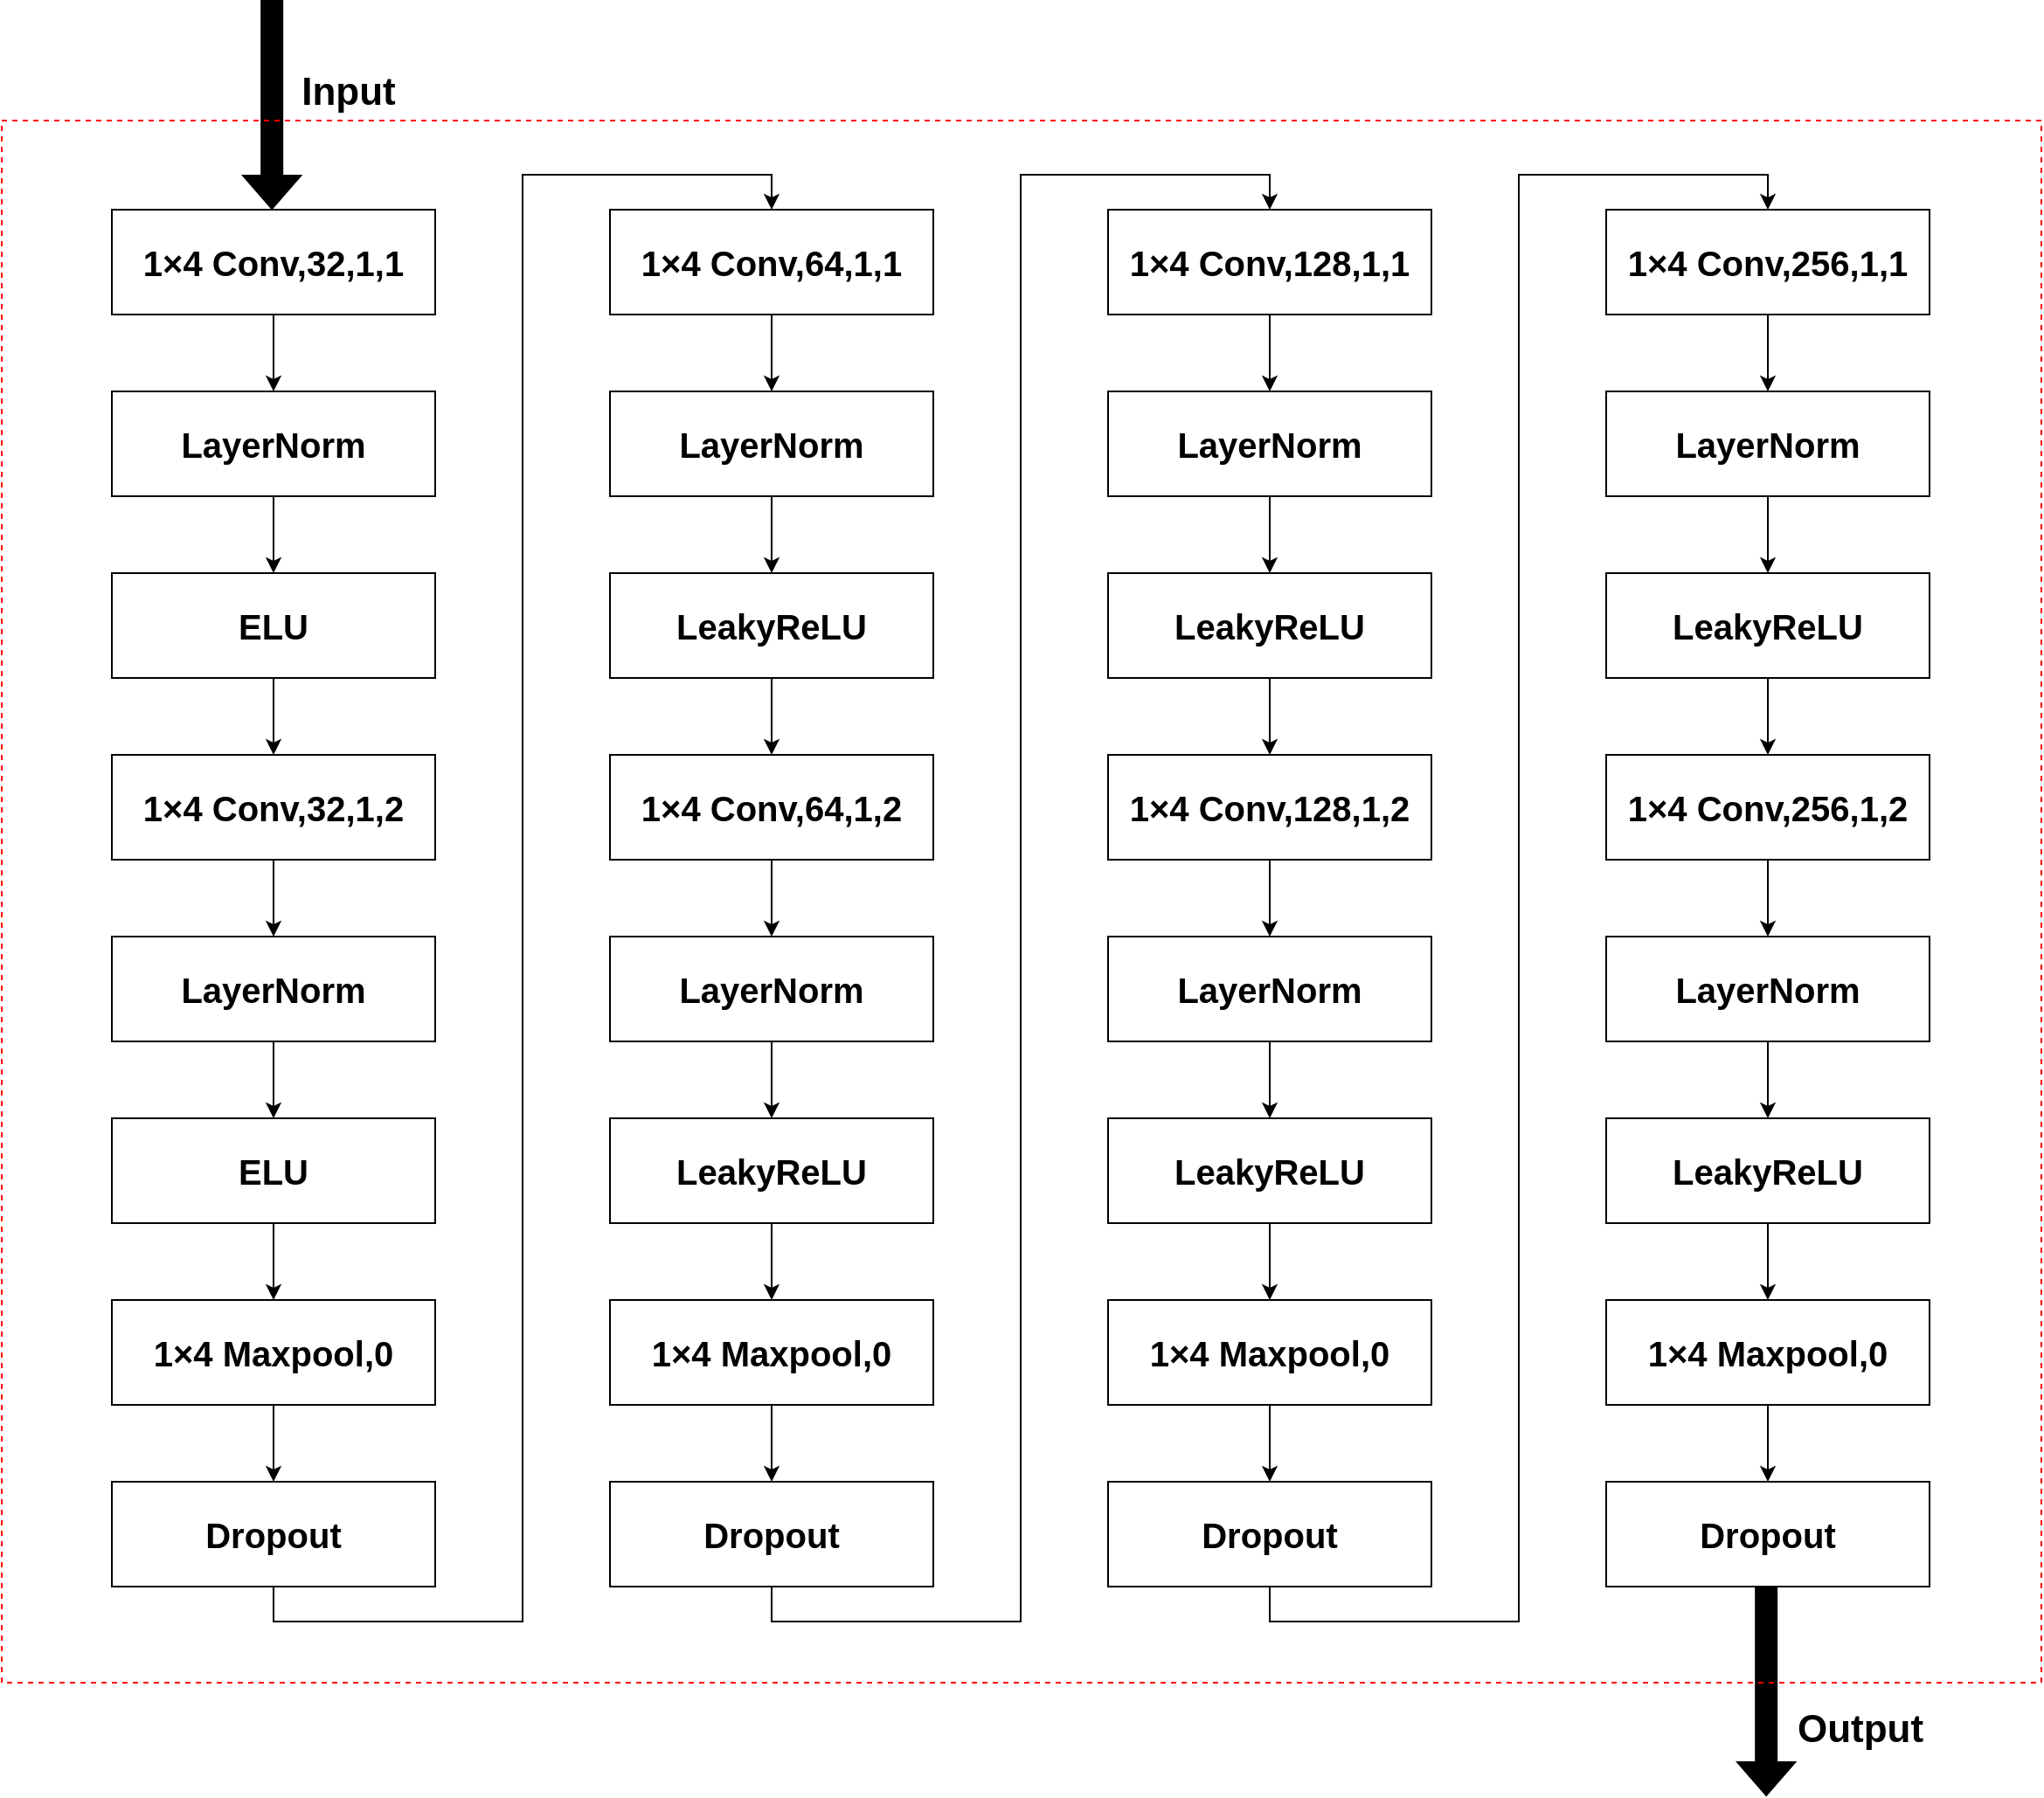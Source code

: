 <mxfile version="24.1.0" type="github">
  <diagram name="第 1 页" id="6DrWbeyX54Hoq6Tx1pMQ">
    <mxGraphModel dx="2500" dy="1478" grid="0" gridSize="10" guides="1" tooltips="1" connect="1" arrows="1" fold="1" page="0" pageScale="1" pageWidth="827" pageHeight="1169" math="0" shadow="0">
      <root>
        <mxCell id="0" />
        <mxCell id="1" parent="0" />
        <mxCell id="KZBWOpLFLfcfZ-j2mW6E-1" value="&lt;b&gt;&lt;font style=&quot;font-size: 20px;&quot;&gt;1&lt;/font&gt;&lt;/b&gt;&lt;span&gt;&lt;b&gt;&lt;font style=&quot;font-size: 20px;&quot;&gt;×&lt;/font&gt;&lt;/b&gt;&lt;/span&gt;&lt;b&gt;&lt;font style=&quot;font-size: 20px;&quot;&gt;4 Conv,32,1,1&lt;/font&gt;&lt;/b&gt;" style="rounded=0;whiteSpace=wrap;html=1;" vertex="1" parent="1">
          <mxGeometry x="29" y="95" width="185" height="60" as="geometry" />
        </mxCell>
        <mxCell id="KZBWOpLFLfcfZ-j2mW6E-10" style="edgeStyle=orthogonalEdgeStyle;rounded=0;orthogonalLoop=1;jettySize=auto;html=1;exitX=0.5;exitY=1;exitDx=0;exitDy=0;entryX=0.5;entryY=0;entryDx=0;entryDy=0;" edge="1" parent="1" source="KZBWOpLFLfcfZ-j2mW6E-2" target="KZBWOpLFLfcfZ-j2mW6E-3">
          <mxGeometry relative="1" as="geometry" />
        </mxCell>
        <mxCell id="KZBWOpLFLfcfZ-j2mW6E-2" value="&lt;b&gt;&lt;font style=&quot;font-size: 20px;&quot;&gt;LayerNorm&lt;/font&gt;&lt;/b&gt;" style="rounded=0;whiteSpace=wrap;html=1;" vertex="1" parent="1">
          <mxGeometry x="29" y="199" width="185" height="60" as="geometry" />
        </mxCell>
        <mxCell id="KZBWOpLFLfcfZ-j2mW6E-12" style="edgeStyle=orthogonalEdgeStyle;rounded=0;orthogonalLoop=1;jettySize=auto;html=1;exitX=0.5;exitY=1;exitDx=0;exitDy=0;entryX=0.5;entryY=0;entryDx=0;entryDy=0;" edge="1" parent="1" source="KZBWOpLFLfcfZ-j2mW6E-3" target="KZBWOpLFLfcfZ-j2mW6E-4">
          <mxGeometry relative="1" as="geometry" />
        </mxCell>
        <mxCell id="KZBWOpLFLfcfZ-j2mW6E-3" value="&lt;font style=&quot;font-size: 20px;&quot;&gt;&lt;b&gt;ELU&lt;/b&gt;&lt;/font&gt;" style="rounded=0;whiteSpace=wrap;html=1;" vertex="1" parent="1">
          <mxGeometry x="29" y="303" width="185" height="60" as="geometry" />
        </mxCell>
        <mxCell id="KZBWOpLFLfcfZ-j2mW6E-13" style="edgeStyle=orthogonalEdgeStyle;rounded=0;orthogonalLoop=1;jettySize=auto;html=1;exitX=0.5;exitY=1;exitDx=0;exitDy=0;entryX=0.5;entryY=0;entryDx=0;entryDy=0;" edge="1" parent="1" source="KZBWOpLFLfcfZ-j2mW6E-4" target="KZBWOpLFLfcfZ-j2mW6E-5">
          <mxGeometry relative="1" as="geometry" />
        </mxCell>
        <mxCell id="KZBWOpLFLfcfZ-j2mW6E-4" value="&lt;b&gt;&lt;font style=&quot;font-size: 20px;&quot;&gt;1&lt;/font&gt;&lt;/b&gt;&lt;span&gt;&lt;b&gt;&lt;font style=&quot;font-size: 20px;&quot;&gt;×&lt;/font&gt;&lt;/b&gt;&lt;/span&gt;&lt;b&gt;&lt;font style=&quot;font-size: 20px;&quot;&gt;4 Conv,32,1,2&lt;/font&gt;&lt;/b&gt;" style="rounded=0;whiteSpace=wrap;html=1;" vertex="1" parent="1">
          <mxGeometry x="29" y="407" width="185" height="60" as="geometry" />
        </mxCell>
        <mxCell id="KZBWOpLFLfcfZ-j2mW6E-14" style="edgeStyle=orthogonalEdgeStyle;rounded=0;orthogonalLoop=1;jettySize=auto;html=1;exitX=0.5;exitY=1;exitDx=0;exitDy=0;entryX=0.5;entryY=0;entryDx=0;entryDy=0;" edge="1" parent="1" source="KZBWOpLFLfcfZ-j2mW6E-5" target="KZBWOpLFLfcfZ-j2mW6E-6">
          <mxGeometry relative="1" as="geometry" />
        </mxCell>
        <mxCell id="KZBWOpLFLfcfZ-j2mW6E-5" value="&lt;b&gt;&lt;font style=&quot;font-size: 20px;&quot;&gt;LayerNorm&lt;/font&gt;&lt;/b&gt;" style="rounded=0;whiteSpace=wrap;html=1;" vertex="1" parent="1">
          <mxGeometry x="29" y="511" width="185" height="60" as="geometry" />
        </mxCell>
        <mxCell id="KZBWOpLFLfcfZ-j2mW6E-15" style="edgeStyle=orthogonalEdgeStyle;rounded=0;orthogonalLoop=1;jettySize=auto;html=1;exitX=0.5;exitY=1;exitDx=0;exitDy=0;entryX=0.5;entryY=0;entryDx=0;entryDy=0;" edge="1" parent="1" source="KZBWOpLFLfcfZ-j2mW6E-6" target="KZBWOpLFLfcfZ-j2mW6E-7">
          <mxGeometry relative="1" as="geometry" />
        </mxCell>
        <mxCell id="KZBWOpLFLfcfZ-j2mW6E-6" value="&lt;font style=&quot;font-size: 20px;&quot;&gt;&lt;b&gt;ELU&lt;/b&gt;&lt;/font&gt;" style="rounded=0;whiteSpace=wrap;html=1;" vertex="1" parent="1">
          <mxGeometry x="29" y="615" width="185" height="60" as="geometry" />
        </mxCell>
        <mxCell id="KZBWOpLFLfcfZ-j2mW6E-16" style="edgeStyle=orthogonalEdgeStyle;rounded=0;orthogonalLoop=1;jettySize=auto;html=1;exitX=0.5;exitY=1;exitDx=0;exitDy=0;entryX=0.5;entryY=0;entryDx=0;entryDy=0;" edge="1" parent="1" source="KZBWOpLFLfcfZ-j2mW6E-7" target="KZBWOpLFLfcfZ-j2mW6E-8">
          <mxGeometry relative="1" as="geometry" />
        </mxCell>
        <mxCell id="KZBWOpLFLfcfZ-j2mW6E-7" value="&lt;b&gt;&lt;font style=&quot;font-size: 20px;&quot;&gt;1&lt;/font&gt;&lt;/b&gt;&lt;span&gt;&lt;b&gt;&lt;font style=&quot;font-size: 20px;&quot;&gt;×&lt;/font&gt;&lt;/b&gt;&lt;/span&gt;&lt;b&gt;&lt;font style=&quot;font-size: 20px;&quot;&gt;4 Maxpool,0&lt;/font&gt;&lt;/b&gt;" style="rounded=0;whiteSpace=wrap;html=1;" vertex="1" parent="1">
          <mxGeometry x="29" y="719" width="185" height="60" as="geometry" />
        </mxCell>
        <mxCell id="KZBWOpLFLfcfZ-j2mW6E-63" style="edgeStyle=orthogonalEdgeStyle;rounded=0;orthogonalLoop=1;jettySize=auto;html=1;exitX=0.5;exitY=1;exitDx=0;exitDy=0;entryX=0.5;entryY=0;entryDx=0;entryDy=0;" edge="1" parent="1" source="KZBWOpLFLfcfZ-j2mW6E-8" target="KZBWOpLFLfcfZ-j2mW6E-17">
          <mxGeometry relative="1" as="geometry" />
        </mxCell>
        <mxCell id="KZBWOpLFLfcfZ-j2mW6E-8" value="&lt;b&gt;&lt;font style=&quot;font-size: 20px;&quot;&gt;Dropout&lt;/font&gt;&lt;/b&gt;" style="rounded=0;whiteSpace=wrap;html=1;" vertex="1" parent="1">
          <mxGeometry x="29" y="823" width="185" height="60" as="geometry" />
        </mxCell>
        <mxCell id="KZBWOpLFLfcfZ-j2mW6E-9" value="" style="endArrow=classic;html=1;rounded=0;exitX=0.5;exitY=1;exitDx=0;exitDy=0;" edge="1" parent="1" source="KZBWOpLFLfcfZ-j2mW6E-1" target="KZBWOpLFLfcfZ-j2mW6E-2">
          <mxGeometry width="50" height="50" relative="1" as="geometry">
            <mxPoint x="487" y="474" as="sourcePoint" />
            <mxPoint x="537" y="424" as="targetPoint" />
          </mxGeometry>
        </mxCell>
        <mxCell id="KZBWOpLFLfcfZ-j2mW6E-17" value="&lt;b&gt;&lt;font style=&quot;font-size: 20px;&quot;&gt;1&lt;/font&gt;&lt;/b&gt;&lt;span&gt;&lt;b&gt;&lt;font style=&quot;font-size: 20px;&quot;&gt;×&lt;/font&gt;&lt;/b&gt;&lt;/span&gt;&lt;b&gt;&lt;font style=&quot;font-size: 20px;&quot;&gt;4 Conv,64,1,1&lt;/font&gt;&lt;/b&gt;" style="rounded=0;whiteSpace=wrap;html=1;" vertex="1" parent="1">
          <mxGeometry x="314" y="95" width="185" height="60" as="geometry" />
        </mxCell>
        <mxCell id="KZBWOpLFLfcfZ-j2mW6E-18" style="edgeStyle=orthogonalEdgeStyle;rounded=0;orthogonalLoop=1;jettySize=auto;html=1;exitX=0.5;exitY=1;exitDx=0;exitDy=0;entryX=0.5;entryY=0;entryDx=0;entryDy=0;" edge="1" parent="1" source="KZBWOpLFLfcfZ-j2mW6E-19" target="KZBWOpLFLfcfZ-j2mW6E-21">
          <mxGeometry relative="1" as="geometry" />
        </mxCell>
        <mxCell id="KZBWOpLFLfcfZ-j2mW6E-19" value="&lt;b&gt;&lt;font style=&quot;font-size: 20px;&quot;&gt;LayerNorm&lt;/font&gt;&lt;/b&gt;" style="rounded=0;whiteSpace=wrap;html=1;" vertex="1" parent="1">
          <mxGeometry x="314" y="199" width="185" height="60" as="geometry" />
        </mxCell>
        <mxCell id="KZBWOpLFLfcfZ-j2mW6E-20" style="edgeStyle=orthogonalEdgeStyle;rounded=0;orthogonalLoop=1;jettySize=auto;html=1;exitX=0.5;exitY=1;exitDx=0;exitDy=0;entryX=0.5;entryY=0;entryDx=0;entryDy=0;" edge="1" parent="1" source="KZBWOpLFLfcfZ-j2mW6E-21" target="KZBWOpLFLfcfZ-j2mW6E-23">
          <mxGeometry relative="1" as="geometry" />
        </mxCell>
        <mxCell id="KZBWOpLFLfcfZ-j2mW6E-21" value="&lt;b style=&quot;font-size: 20px;&quot;&gt;LeakyReLU&lt;/b&gt;" style="rounded=0;whiteSpace=wrap;html=1;" vertex="1" parent="1">
          <mxGeometry x="314" y="303" width="185" height="60" as="geometry" />
        </mxCell>
        <mxCell id="KZBWOpLFLfcfZ-j2mW6E-22" style="edgeStyle=orthogonalEdgeStyle;rounded=0;orthogonalLoop=1;jettySize=auto;html=1;exitX=0.5;exitY=1;exitDx=0;exitDy=0;entryX=0.5;entryY=0;entryDx=0;entryDy=0;" edge="1" parent="1" source="KZBWOpLFLfcfZ-j2mW6E-23" target="KZBWOpLFLfcfZ-j2mW6E-25">
          <mxGeometry relative="1" as="geometry" />
        </mxCell>
        <mxCell id="KZBWOpLFLfcfZ-j2mW6E-23" value="&lt;b&gt;&lt;font style=&quot;font-size: 20px;&quot;&gt;1&lt;/font&gt;&lt;/b&gt;&lt;span&gt;&lt;b&gt;&lt;font style=&quot;font-size: 20px;&quot;&gt;×&lt;/font&gt;&lt;/b&gt;&lt;/span&gt;&lt;b&gt;&lt;font style=&quot;font-size: 20px;&quot;&gt;4 Conv,64,1,2&lt;/font&gt;&lt;/b&gt;" style="rounded=0;whiteSpace=wrap;html=1;" vertex="1" parent="1">
          <mxGeometry x="314" y="407" width="185" height="60" as="geometry" />
        </mxCell>
        <mxCell id="KZBWOpLFLfcfZ-j2mW6E-24" style="edgeStyle=orthogonalEdgeStyle;rounded=0;orthogonalLoop=1;jettySize=auto;html=1;exitX=0.5;exitY=1;exitDx=0;exitDy=0;entryX=0.5;entryY=0;entryDx=0;entryDy=0;" edge="1" parent="1" source="KZBWOpLFLfcfZ-j2mW6E-25" target="KZBWOpLFLfcfZ-j2mW6E-27">
          <mxGeometry relative="1" as="geometry" />
        </mxCell>
        <mxCell id="KZBWOpLFLfcfZ-j2mW6E-25" value="&lt;b&gt;&lt;font style=&quot;font-size: 20px;&quot;&gt;LayerNorm&lt;/font&gt;&lt;/b&gt;" style="rounded=0;whiteSpace=wrap;html=1;" vertex="1" parent="1">
          <mxGeometry x="314" y="511" width="185" height="60" as="geometry" />
        </mxCell>
        <mxCell id="KZBWOpLFLfcfZ-j2mW6E-26" style="edgeStyle=orthogonalEdgeStyle;rounded=0;orthogonalLoop=1;jettySize=auto;html=1;exitX=0.5;exitY=1;exitDx=0;exitDy=0;entryX=0.5;entryY=0;entryDx=0;entryDy=0;" edge="1" parent="1" source="KZBWOpLFLfcfZ-j2mW6E-27" target="KZBWOpLFLfcfZ-j2mW6E-29">
          <mxGeometry relative="1" as="geometry" />
        </mxCell>
        <mxCell id="KZBWOpLFLfcfZ-j2mW6E-27" value="&lt;b style=&quot;font-size: 20px;&quot;&gt;LeakyReLU&lt;/b&gt;" style="rounded=0;whiteSpace=wrap;html=1;" vertex="1" parent="1">
          <mxGeometry x="314" y="615" width="185" height="60" as="geometry" />
        </mxCell>
        <mxCell id="KZBWOpLFLfcfZ-j2mW6E-28" style="edgeStyle=orthogonalEdgeStyle;rounded=0;orthogonalLoop=1;jettySize=auto;html=1;exitX=0.5;exitY=1;exitDx=0;exitDy=0;entryX=0.5;entryY=0;entryDx=0;entryDy=0;" edge="1" parent="1" source="KZBWOpLFLfcfZ-j2mW6E-29" target="KZBWOpLFLfcfZ-j2mW6E-30">
          <mxGeometry relative="1" as="geometry" />
        </mxCell>
        <mxCell id="KZBWOpLFLfcfZ-j2mW6E-29" value="&lt;b&gt;&lt;font style=&quot;font-size: 20px;&quot;&gt;1&lt;/font&gt;&lt;/b&gt;&lt;span&gt;&lt;b&gt;&lt;font style=&quot;font-size: 20px;&quot;&gt;×&lt;/font&gt;&lt;/b&gt;&lt;/span&gt;&lt;b&gt;&lt;font style=&quot;font-size: 20px;&quot;&gt;4 Maxpool,0&lt;/font&gt;&lt;/b&gt;" style="rounded=0;whiteSpace=wrap;html=1;" vertex="1" parent="1">
          <mxGeometry x="314" y="719" width="185" height="60" as="geometry" />
        </mxCell>
        <mxCell id="KZBWOpLFLfcfZ-j2mW6E-64" style="edgeStyle=orthogonalEdgeStyle;rounded=0;orthogonalLoop=1;jettySize=auto;html=1;exitX=0.5;exitY=1;exitDx=0;exitDy=0;entryX=0.5;entryY=0;entryDx=0;entryDy=0;" edge="1" parent="1" source="KZBWOpLFLfcfZ-j2mW6E-30" target="KZBWOpLFLfcfZ-j2mW6E-32">
          <mxGeometry relative="1" as="geometry" />
        </mxCell>
        <mxCell id="KZBWOpLFLfcfZ-j2mW6E-30" value="&lt;b&gt;&lt;font style=&quot;font-size: 20px;&quot;&gt;Dropout&lt;/font&gt;&lt;/b&gt;" style="rounded=0;whiteSpace=wrap;html=1;" vertex="1" parent="1">
          <mxGeometry x="314" y="823" width="185" height="60" as="geometry" />
        </mxCell>
        <mxCell id="KZBWOpLFLfcfZ-j2mW6E-31" value="" style="endArrow=classic;html=1;rounded=0;exitX=0.5;exitY=1;exitDx=0;exitDy=0;" edge="1" parent="1" source="KZBWOpLFLfcfZ-j2mW6E-17" target="KZBWOpLFLfcfZ-j2mW6E-19">
          <mxGeometry width="50" height="50" relative="1" as="geometry">
            <mxPoint x="772" y="474" as="sourcePoint" />
            <mxPoint x="822" y="424" as="targetPoint" />
          </mxGeometry>
        </mxCell>
        <mxCell id="KZBWOpLFLfcfZ-j2mW6E-32" value="&lt;b&gt;&lt;font style=&quot;font-size: 20px;&quot;&gt;1&lt;/font&gt;&lt;/b&gt;&lt;span&gt;&lt;b&gt;&lt;font style=&quot;font-size: 20px;&quot;&gt;×&lt;/font&gt;&lt;/b&gt;&lt;/span&gt;&lt;b&gt;&lt;font style=&quot;font-size: 20px;&quot;&gt;4 Conv,128,1,1&lt;/font&gt;&lt;/b&gt;" style="rounded=0;whiteSpace=wrap;html=1;" vertex="1" parent="1">
          <mxGeometry x="599" y="95" width="185" height="60" as="geometry" />
        </mxCell>
        <mxCell id="KZBWOpLFLfcfZ-j2mW6E-33" style="edgeStyle=orthogonalEdgeStyle;rounded=0;orthogonalLoop=1;jettySize=auto;html=1;exitX=0.5;exitY=1;exitDx=0;exitDy=0;entryX=0.5;entryY=0;entryDx=0;entryDy=0;" edge="1" parent="1" source="KZBWOpLFLfcfZ-j2mW6E-34" target="KZBWOpLFLfcfZ-j2mW6E-36">
          <mxGeometry relative="1" as="geometry" />
        </mxCell>
        <mxCell id="KZBWOpLFLfcfZ-j2mW6E-34" value="&lt;b&gt;&lt;font style=&quot;font-size: 20px;&quot;&gt;LayerNorm&lt;/font&gt;&lt;/b&gt;" style="rounded=0;whiteSpace=wrap;html=1;" vertex="1" parent="1">
          <mxGeometry x="599" y="199" width="185" height="60" as="geometry" />
        </mxCell>
        <mxCell id="KZBWOpLFLfcfZ-j2mW6E-35" style="edgeStyle=orthogonalEdgeStyle;rounded=0;orthogonalLoop=1;jettySize=auto;html=1;exitX=0.5;exitY=1;exitDx=0;exitDy=0;entryX=0.5;entryY=0;entryDx=0;entryDy=0;" edge="1" parent="1" source="KZBWOpLFLfcfZ-j2mW6E-36" target="KZBWOpLFLfcfZ-j2mW6E-38">
          <mxGeometry relative="1" as="geometry" />
        </mxCell>
        <mxCell id="KZBWOpLFLfcfZ-j2mW6E-36" value="&lt;b style=&quot;font-size: 20px;&quot;&gt;LeakyReLU&lt;/b&gt;" style="rounded=0;whiteSpace=wrap;html=1;" vertex="1" parent="1">
          <mxGeometry x="599" y="303" width="185" height="60" as="geometry" />
        </mxCell>
        <mxCell id="KZBWOpLFLfcfZ-j2mW6E-37" style="edgeStyle=orthogonalEdgeStyle;rounded=0;orthogonalLoop=1;jettySize=auto;html=1;exitX=0.5;exitY=1;exitDx=0;exitDy=0;entryX=0.5;entryY=0;entryDx=0;entryDy=0;" edge="1" parent="1" source="KZBWOpLFLfcfZ-j2mW6E-38" target="KZBWOpLFLfcfZ-j2mW6E-40">
          <mxGeometry relative="1" as="geometry" />
        </mxCell>
        <mxCell id="KZBWOpLFLfcfZ-j2mW6E-38" value="&lt;b&gt;&lt;font style=&quot;font-size: 20px;&quot;&gt;1&lt;/font&gt;&lt;/b&gt;&lt;span&gt;&lt;b&gt;&lt;font style=&quot;font-size: 20px;&quot;&gt;×&lt;/font&gt;&lt;/b&gt;&lt;/span&gt;&lt;b&gt;&lt;font style=&quot;font-size: 20px;&quot;&gt;4 Conv,128,1,2&lt;/font&gt;&lt;/b&gt;" style="rounded=0;whiteSpace=wrap;html=1;" vertex="1" parent="1">
          <mxGeometry x="599" y="407" width="185" height="60" as="geometry" />
        </mxCell>
        <mxCell id="KZBWOpLFLfcfZ-j2mW6E-39" style="edgeStyle=orthogonalEdgeStyle;rounded=0;orthogonalLoop=1;jettySize=auto;html=1;exitX=0.5;exitY=1;exitDx=0;exitDy=0;entryX=0.5;entryY=0;entryDx=0;entryDy=0;" edge="1" parent="1" source="KZBWOpLFLfcfZ-j2mW6E-40" target="KZBWOpLFLfcfZ-j2mW6E-42">
          <mxGeometry relative="1" as="geometry" />
        </mxCell>
        <mxCell id="KZBWOpLFLfcfZ-j2mW6E-40" value="&lt;b&gt;&lt;font style=&quot;font-size: 20px;&quot;&gt;LayerNorm&lt;/font&gt;&lt;/b&gt;" style="rounded=0;whiteSpace=wrap;html=1;" vertex="1" parent="1">
          <mxGeometry x="599" y="511" width="185" height="60" as="geometry" />
        </mxCell>
        <mxCell id="KZBWOpLFLfcfZ-j2mW6E-41" style="edgeStyle=orthogonalEdgeStyle;rounded=0;orthogonalLoop=1;jettySize=auto;html=1;exitX=0.5;exitY=1;exitDx=0;exitDy=0;entryX=0.5;entryY=0;entryDx=0;entryDy=0;" edge="1" parent="1" source="KZBWOpLFLfcfZ-j2mW6E-42" target="KZBWOpLFLfcfZ-j2mW6E-44">
          <mxGeometry relative="1" as="geometry" />
        </mxCell>
        <mxCell id="KZBWOpLFLfcfZ-j2mW6E-42" value="&lt;b style=&quot;font-size: 20px;&quot;&gt;LeakyReLU&lt;/b&gt;" style="rounded=0;whiteSpace=wrap;html=1;" vertex="1" parent="1">
          <mxGeometry x="599" y="615" width="185" height="60" as="geometry" />
        </mxCell>
        <mxCell id="KZBWOpLFLfcfZ-j2mW6E-43" style="edgeStyle=orthogonalEdgeStyle;rounded=0;orthogonalLoop=1;jettySize=auto;html=1;exitX=0.5;exitY=1;exitDx=0;exitDy=0;entryX=0.5;entryY=0;entryDx=0;entryDy=0;" edge="1" parent="1" source="KZBWOpLFLfcfZ-j2mW6E-44" target="KZBWOpLFLfcfZ-j2mW6E-45">
          <mxGeometry relative="1" as="geometry" />
        </mxCell>
        <mxCell id="KZBWOpLFLfcfZ-j2mW6E-44" value="&lt;b&gt;&lt;font style=&quot;font-size: 20px;&quot;&gt;1&lt;/font&gt;&lt;/b&gt;&lt;span&gt;&lt;b&gt;&lt;font style=&quot;font-size: 20px;&quot;&gt;×&lt;/font&gt;&lt;/b&gt;&lt;/span&gt;&lt;b&gt;&lt;font style=&quot;font-size: 20px;&quot;&gt;4 Maxpool,0&lt;/font&gt;&lt;/b&gt;" style="rounded=0;whiteSpace=wrap;html=1;" vertex="1" parent="1">
          <mxGeometry x="599" y="719" width="185" height="60" as="geometry" />
        </mxCell>
        <mxCell id="KZBWOpLFLfcfZ-j2mW6E-65" style="edgeStyle=orthogonalEdgeStyle;rounded=0;orthogonalLoop=1;jettySize=auto;html=1;exitX=0.5;exitY=1;exitDx=0;exitDy=0;entryX=0.5;entryY=0;entryDx=0;entryDy=0;" edge="1" parent="1" source="KZBWOpLFLfcfZ-j2mW6E-45" target="KZBWOpLFLfcfZ-j2mW6E-47">
          <mxGeometry relative="1" as="geometry" />
        </mxCell>
        <mxCell id="KZBWOpLFLfcfZ-j2mW6E-45" value="&lt;b&gt;&lt;font style=&quot;font-size: 20px;&quot;&gt;Dropout&lt;/font&gt;&lt;/b&gt;" style="rounded=0;whiteSpace=wrap;html=1;" vertex="1" parent="1">
          <mxGeometry x="599" y="823" width="185" height="60" as="geometry" />
        </mxCell>
        <mxCell id="KZBWOpLFLfcfZ-j2mW6E-46" value="" style="endArrow=classic;html=1;rounded=0;exitX=0.5;exitY=1;exitDx=0;exitDy=0;" edge="1" parent="1" source="KZBWOpLFLfcfZ-j2mW6E-32" target="KZBWOpLFLfcfZ-j2mW6E-34">
          <mxGeometry width="50" height="50" relative="1" as="geometry">
            <mxPoint x="1057" y="474" as="sourcePoint" />
            <mxPoint x="1107" y="424" as="targetPoint" />
          </mxGeometry>
        </mxCell>
        <mxCell id="KZBWOpLFLfcfZ-j2mW6E-47" value="&lt;b&gt;&lt;font style=&quot;font-size: 20px;&quot;&gt;1&lt;/font&gt;&lt;/b&gt;&lt;span&gt;&lt;b&gt;&lt;font style=&quot;font-size: 20px;&quot;&gt;×&lt;/font&gt;&lt;/b&gt;&lt;/span&gt;&lt;b&gt;&lt;font style=&quot;font-size: 20px;&quot;&gt;4 Conv,256,1,1&lt;/font&gt;&lt;/b&gt;" style="rounded=0;whiteSpace=wrap;html=1;" vertex="1" parent="1">
          <mxGeometry x="884" y="95" width="185" height="60" as="geometry" />
        </mxCell>
        <mxCell id="KZBWOpLFLfcfZ-j2mW6E-48" style="edgeStyle=orthogonalEdgeStyle;rounded=0;orthogonalLoop=1;jettySize=auto;html=1;exitX=0.5;exitY=1;exitDx=0;exitDy=0;entryX=0.5;entryY=0;entryDx=0;entryDy=0;" edge="1" parent="1" source="KZBWOpLFLfcfZ-j2mW6E-49" target="KZBWOpLFLfcfZ-j2mW6E-51">
          <mxGeometry relative="1" as="geometry" />
        </mxCell>
        <mxCell id="KZBWOpLFLfcfZ-j2mW6E-49" value="&lt;b&gt;&lt;font style=&quot;font-size: 20px;&quot;&gt;LayerNorm&lt;/font&gt;&lt;/b&gt;" style="rounded=0;whiteSpace=wrap;html=1;" vertex="1" parent="1">
          <mxGeometry x="884" y="199" width="185" height="60" as="geometry" />
        </mxCell>
        <mxCell id="KZBWOpLFLfcfZ-j2mW6E-50" style="edgeStyle=orthogonalEdgeStyle;rounded=0;orthogonalLoop=1;jettySize=auto;html=1;exitX=0.5;exitY=1;exitDx=0;exitDy=0;entryX=0.5;entryY=0;entryDx=0;entryDy=0;" edge="1" parent="1" source="KZBWOpLFLfcfZ-j2mW6E-51" target="KZBWOpLFLfcfZ-j2mW6E-53">
          <mxGeometry relative="1" as="geometry" />
        </mxCell>
        <mxCell id="KZBWOpLFLfcfZ-j2mW6E-51" value="&lt;b style=&quot;font-size: 20px;&quot;&gt;LeakyReLU&lt;/b&gt;" style="rounded=0;whiteSpace=wrap;html=1;" vertex="1" parent="1">
          <mxGeometry x="884" y="303" width="185" height="60" as="geometry" />
        </mxCell>
        <mxCell id="KZBWOpLFLfcfZ-j2mW6E-52" style="edgeStyle=orthogonalEdgeStyle;rounded=0;orthogonalLoop=1;jettySize=auto;html=1;exitX=0.5;exitY=1;exitDx=0;exitDy=0;entryX=0.5;entryY=0;entryDx=0;entryDy=0;" edge="1" parent="1" source="KZBWOpLFLfcfZ-j2mW6E-53" target="KZBWOpLFLfcfZ-j2mW6E-55">
          <mxGeometry relative="1" as="geometry" />
        </mxCell>
        <mxCell id="KZBWOpLFLfcfZ-j2mW6E-53" value="&lt;b&gt;&lt;font style=&quot;font-size: 20px;&quot;&gt;1&lt;/font&gt;&lt;/b&gt;&lt;span&gt;&lt;b&gt;&lt;font style=&quot;font-size: 20px;&quot;&gt;×&lt;/font&gt;&lt;/b&gt;&lt;/span&gt;&lt;b&gt;&lt;font style=&quot;font-size: 20px;&quot;&gt;4 Conv,256,1,2&lt;/font&gt;&lt;/b&gt;" style="rounded=0;whiteSpace=wrap;html=1;" vertex="1" parent="1">
          <mxGeometry x="884" y="407" width="185" height="60" as="geometry" />
        </mxCell>
        <mxCell id="KZBWOpLFLfcfZ-j2mW6E-54" style="edgeStyle=orthogonalEdgeStyle;rounded=0;orthogonalLoop=1;jettySize=auto;html=1;exitX=0.5;exitY=1;exitDx=0;exitDy=0;entryX=0.5;entryY=0;entryDx=0;entryDy=0;" edge="1" parent="1" source="KZBWOpLFLfcfZ-j2mW6E-55" target="KZBWOpLFLfcfZ-j2mW6E-57">
          <mxGeometry relative="1" as="geometry" />
        </mxCell>
        <mxCell id="KZBWOpLFLfcfZ-j2mW6E-55" value="&lt;b&gt;&lt;font style=&quot;font-size: 20px;&quot;&gt;LayerNorm&lt;/font&gt;&lt;/b&gt;" style="rounded=0;whiteSpace=wrap;html=1;" vertex="1" parent="1">
          <mxGeometry x="884" y="511" width="185" height="60" as="geometry" />
        </mxCell>
        <mxCell id="KZBWOpLFLfcfZ-j2mW6E-56" style="edgeStyle=orthogonalEdgeStyle;rounded=0;orthogonalLoop=1;jettySize=auto;html=1;exitX=0.5;exitY=1;exitDx=0;exitDy=0;entryX=0.5;entryY=0;entryDx=0;entryDy=0;" edge="1" parent="1" source="KZBWOpLFLfcfZ-j2mW6E-57" target="KZBWOpLFLfcfZ-j2mW6E-59">
          <mxGeometry relative="1" as="geometry" />
        </mxCell>
        <mxCell id="KZBWOpLFLfcfZ-j2mW6E-57" value="&lt;b style=&quot;font-size: 20px;&quot;&gt;LeakyReLU&lt;/b&gt;" style="rounded=0;whiteSpace=wrap;html=1;" vertex="1" parent="1">
          <mxGeometry x="884" y="615" width="185" height="60" as="geometry" />
        </mxCell>
        <mxCell id="KZBWOpLFLfcfZ-j2mW6E-58" style="edgeStyle=orthogonalEdgeStyle;rounded=0;orthogonalLoop=1;jettySize=auto;html=1;exitX=0.5;exitY=1;exitDx=0;exitDy=0;entryX=0.5;entryY=0;entryDx=0;entryDy=0;" edge="1" parent="1" source="KZBWOpLFLfcfZ-j2mW6E-59" target="KZBWOpLFLfcfZ-j2mW6E-60">
          <mxGeometry relative="1" as="geometry" />
        </mxCell>
        <mxCell id="KZBWOpLFLfcfZ-j2mW6E-59" value="&lt;b&gt;&lt;font style=&quot;font-size: 20px;&quot;&gt;1&lt;/font&gt;&lt;/b&gt;&lt;span&gt;&lt;b&gt;&lt;font style=&quot;font-size: 20px;&quot;&gt;×&lt;/font&gt;&lt;/b&gt;&lt;/span&gt;&lt;b&gt;&lt;font style=&quot;font-size: 20px;&quot;&gt;4 Maxpool,0&lt;/font&gt;&lt;/b&gt;" style="rounded=0;whiteSpace=wrap;html=1;" vertex="1" parent="1">
          <mxGeometry x="884" y="719" width="185" height="60" as="geometry" />
        </mxCell>
        <mxCell id="KZBWOpLFLfcfZ-j2mW6E-60" value="&lt;b&gt;&lt;font style=&quot;font-size: 20px;&quot;&gt;Dropout&lt;/font&gt;&lt;/b&gt;" style="rounded=0;whiteSpace=wrap;html=1;" vertex="1" parent="1">
          <mxGeometry x="884" y="823" width="185" height="60" as="geometry" />
        </mxCell>
        <mxCell id="KZBWOpLFLfcfZ-j2mW6E-61" value="" style="endArrow=classic;html=1;rounded=0;exitX=0.5;exitY=1;exitDx=0;exitDy=0;" edge="1" parent="1" source="KZBWOpLFLfcfZ-j2mW6E-47" target="KZBWOpLFLfcfZ-j2mW6E-49">
          <mxGeometry width="50" height="50" relative="1" as="geometry">
            <mxPoint x="1342" y="474" as="sourcePoint" />
            <mxPoint x="1392" y="424" as="targetPoint" />
          </mxGeometry>
        </mxCell>
        <mxCell id="KZBWOpLFLfcfZ-j2mW6E-70" value="" style="shape=flexArrow;endArrow=classic;html=1;rounded=0;entryX=0.5;entryY=0;entryDx=0;entryDy=0;exitX=0.5;exitY=1;exitDx=0;exitDy=0;sourcePerimeterSpacing=0;width=12;fillColor=#000000;" edge="1" parent="1">
          <mxGeometry width="50" height="50" relative="1" as="geometry">
            <mxPoint x="975.59" y="883" as="sourcePoint" />
            <mxPoint x="975.59" y="1003" as="targetPoint" />
          </mxGeometry>
        </mxCell>
        <mxCell id="KZBWOpLFLfcfZ-j2mW6E-71" value="" style="shape=flexArrow;endArrow=classic;html=1;rounded=0;entryX=0.5;entryY=0;entryDx=0;entryDy=0;exitX=0.5;exitY=1;exitDx=0;exitDy=0;sourcePerimeterSpacing=0;width=12;fillColor=#000000;" edge="1" parent="1">
          <mxGeometry width="50" height="50" relative="1" as="geometry">
            <mxPoint x="120.59" y="-25" as="sourcePoint" />
            <mxPoint x="120.59" y="95" as="targetPoint" />
          </mxGeometry>
        </mxCell>
        <mxCell id="KZBWOpLFLfcfZ-j2mW6E-72" value="&lt;font size=&quot;1&quot;&gt;&lt;b&gt;&lt;font style=&quot;font-size: 22px;&quot;&gt;Input&lt;/font&gt;&lt;/b&gt;&lt;/font&gt;" style="edgeLabel;html=1;align=center;verticalAlign=middle;resizable=0;points=[];" vertex="1" connectable="0" parent="KZBWOpLFLfcfZ-j2mW6E-71">
          <mxGeometry x="-0.606" y="9" relative="1" as="geometry">
            <mxPoint x="34" y="29" as="offset" />
          </mxGeometry>
        </mxCell>
        <mxCell id="KZBWOpLFLfcfZ-j2mW6E-73" value="&lt;font size=&quot;1&quot;&gt;&lt;b&gt;&lt;font style=&quot;font-size: 22px;&quot;&gt;Output&lt;/font&gt;&lt;/b&gt;&lt;/font&gt;" style="edgeLabel;html=1;align=center;verticalAlign=middle;resizable=0;points=[];" vertex="1" connectable="0" parent="1">
          <mxGeometry x="1027" y="975.001" as="geometry">
            <mxPoint x="2" y="-10" as="offset" />
          </mxGeometry>
        </mxCell>
        <mxCell id="KZBWOpLFLfcfZ-j2mW6E-79" value="" style="rounded=0;whiteSpace=wrap;html=1;fillColor=none;strokeColor=#ff0000;dashed=1;" vertex="1" parent="1">
          <mxGeometry x="-34" y="44" width="1167" height="894" as="geometry" />
        </mxCell>
      </root>
    </mxGraphModel>
  </diagram>
</mxfile>
